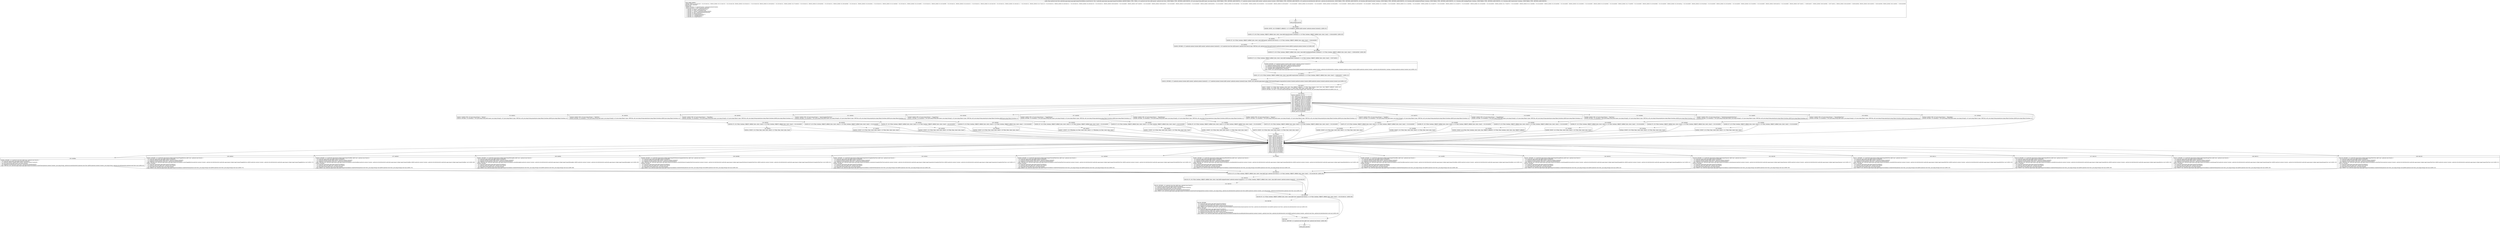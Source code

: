 digraph "CFG forandroidx.appcompat.app.AppCompatViewInflater.createView(Landroid\/view\/View;Ljava\/lang\/String;Landroid\/content\/Context;Landroid\/util\/AttributeSet;ZZZZ)Landroid\/view\/View;" {
Node_78 [shape=record,label="{78\:\ ?|MTH_ENTER_BLOCK\l}"];
Node_80 [shape=record,label="{80\:\ 0x0000|0x0000: MOVE  (r0 I:??[OBJECT, ARRAY]) = (r7 I:??[OBJECT, ARRAY] A[D('context' android.content.Context)])  (LINE:101)\l}"];
Node_81 [shape=record,label="{81\:\ 0x0001|0x0001: IF  (r9 I:??[int, boolean, OBJECT, ARRAY, byte, short, char] A[D('inheritContext' boolean)]) == (0 ??[int, boolean, OBJECT, ARRAY, byte, short, char])  \-\> B:84:0x0009  (LINE:105)\l}"];
Node_82 [shape=record,label="{82\:\ 0x0003|0x0003: IF  (r5 I:??[int, boolean, OBJECT, ARRAY, byte, short, char] A[D('parent' android.view.View)]) == (0 ??[int, boolean, OBJECT, ARRAY, byte, short, char])  \-\> B:84:0x0009 \l}"];
Node_83 [shape=record,label="{83\:\ 0x0005|0x0005: INVOKE  (r7 I:android.content.Context A[D('context' android.content.Context)]) = (r5 I:android.view.View A[D('parent' android.view.View)]) type: VIRTUAL call: android.view.View.getContext():android.content.Context A[MD:():android.content.Context (c)] (LINE:106)\l}"];
Node_84 [shape=record,label="{84\:\ 0x0009|0x0009: IF  (r10 I:??[int, boolean, OBJECT, ARRAY, byte, short, char] A[D('readAndroidTheme' boolean)]) != (0 ??[int, boolean, OBJECT, ARRAY, byte, short, char])  \-\> B:86:0x000d  (LINE:108)\l}"];
Node_85 [shape=record,label="{85\:\ 0x000b|0x000b: IF  (r11 I:??[int, boolean, OBJECT, ARRAY, byte, short, char] A[D('readAppTheme' boolean)]) == (0 ??[int, boolean, OBJECT, ARRAY, byte, short, char])  \-\> B:87:0x0011 \l}"];
Node_87 [shape=record,label="{87\:\ 0x0011|0x0011: IF  (r12 I:??[int, boolean, OBJECT, ARRAY, byte, short, char] A[D('wrapContext' boolean)]) == (0 ??[int, boolean, OBJECT, ARRAY, byte, short, char])  \-\> B:89:0x0017  (LINE:112)\l}"];
Node_88 [shape=record,label="{88\:\ 0x0013|0x0013: INVOKE  (r7 I:android.content.Context A[D('context' android.content.Context)]) = (r7 I:android.content.Context A[D('context' android.content.Context)]) type: STATIC call: androidx.appcompat.widget.TintContextWrapper.wrap(android.content.Context):android.content.Context A[MD:(android.content.Context):android.content.Context (m)] (LINE:113)\l}"];
Node_89 [shape=record,label="{89\:\ 0x0017|0x0017: CONST  (r1 I:??[int, float, boolean, short, byte, char, OBJECT, ARRAY]) = (0 ??[int, float, boolean, short, byte, char, OBJECT, ARRAY])  (LINE:116)\l0x0018: CONST  (r2 I:??[int, float, short, byte, char]) = (\-1 ??[int, float, short, byte, char])  (LINE:119)\l0x0019: INVOKE  (r3 I:int) = (r6 I:java.lang.String A[D('name' java.lang.String)]) type: VIRTUAL call: java.lang.String.hashCode():int A[MD:():int (c)]\l}"];
Node_90 [shape=record,label="{90\:\ 0x001d|0x001d: SWITCH  (r3 I:??)\l case \-1946472170: goto B:131:0x00ad\l case \-1455429095: goto B:128:0x00a2\l case \-1346021293: goto B:125:0x0097\l case \-938935918: goto B:122:0x008d\l case \-937446323: goto B:119:0x0083\l case \-658531749: goto B:116:0x0078\l case \-339785223: goto B:113:0x006e\l case 776382189: goto B:110:0x0064\l case 799298502: goto B:107:0x0059\l case 1125864064: goto B:104:0x004f\l case 1413872058: goto B:101:0x0043\l case 1601505219: goto B:98:0x0038\l case 1666676343: goto B:95:0x002d\l case 2001146706: goto B:92:0x0022\l default: goto B:134:0x00b7 \l}"];
Node_92 [shape=record,label="{92\:\ 0x0022|0x0022: CONST_STR  (r3 I:java.lang.String) =  \"Button\" \l0x0024: INVOKE  (r3 I:boolean) = (r6 I:java.lang.String A[D('name' java.lang.String)]), (r3 I:java.lang.Object) type: VIRTUAL call: java.lang.String.equals(java.lang.Object):boolean A[MD:(java.lang.Object):boolean (c)]\l}"];
Node_93 [shape=record,label="{93\:\ 0x0028|0x0028: IF  (r3 I:??[int, boolean, OBJECT, ARRAY, byte, short, char]) == (0 ??[int, boolean, OBJECT, ARRAY, byte, short, char])  \-\> B:134:0x00b7 \l}"];
Node_94 [shape=record,label="{94\:\ 0x002a|0x002a: CONST  (r2 I:??[int, float, short, byte, char]) = (2 ??[int, float, short, byte, char]) \l}"];
Node_95 [shape=record,label="{95\:\ 0x002d|0x002d: CONST_STR  (r3 I:java.lang.String) =  \"EditText\" \l0x002f: INVOKE  (r3 I:boolean) = (r6 I:java.lang.String A[D('name' java.lang.String)]), (r3 I:java.lang.Object) type: VIRTUAL call: java.lang.String.equals(java.lang.Object):boolean A[MD:(java.lang.Object):boolean (c)]\l}"];
Node_96 [shape=record,label="{96\:\ 0x0033|0x0033: IF  (r3 I:??[int, boolean, OBJECT, ARRAY, byte, short, char]) == (0 ??[int, boolean, OBJECT, ARRAY, byte, short, char])  \-\> B:134:0x00b7 \l}"];
Node_97 [shape=record,label="{97\:\ 0x0035|0x0035: CONST  (r2 I:??[int, float, short, byte, char]) = (3 ??[int, float, short, byte, char]) \l}"];
Node_98 [shape=record,label="{98\:\ 0x0038|0x0038: CONST_STR  (r3 I:java.lang.String) =  \"CheckBox\" \l0x003a: INVOKE  (r3 I:boolean) = (r6 I:java.lang.String A[D('name' java.lang.String)]), (r3 I:java.lang.Object) type: VIRTUAL call: java.lang.String.equals(java.lang.Object):boolean A[MD:(java.lang.Object):boolean (c)]\l}"];
Node_99 [shape=record,label="{99\:\ 0x003e|0x003e: IF  (r3 I:??[int, boolean, OBJECT, ARRAY, byte, short, char]) == (0 ??[int, boolean, OBJECT, ARRAY, byte, short, char])  \-\> B:134:0x00b7 \l}"];
Node_100 [shape=record,label="{100\:\ 0x0040|0x0040: CONST  (r2 I:??[int, float, short, byte, char]) = (6 ??[int, float, short, byte, char]) \l}"];
Node_101 [shape=record,label="{101\:\ 0x0043|0x0043: CONST_STR  (r3 I:java.lang.String) =  \"AutoCompleteTextView\" \l0x0045: INVOKE  (r3 I:boolean) = (r6 I:java.lang.String A[D('name' java.lang.String)]), (r3 I:java.lang.Object) type: VIRTUAL call: java.lang.String.equals(java.lang.Object):boolean A[MD:(java.lang.Object):boolean (c)]\l}"];
Node_102 [shape=record,label="{102\:\ 0x0049|0x0049: IF  (r3 I:??[int, boolean, OBJECT, ARRAY, byte, short, char]) == (0 ??[int, boolean, OBJECT, ARRAY, byte, short, char])  \-\> B:134:0x00b7 \l}"];
Node_103 [shape=record,label="{103\:\ 0x004b|0x004b: CONST  (r2 I:??[int, float, short, byte, char]) = (9 ??[int, float, short, byte, char]) \l}"];
Node_104 [shape=record,label="{104\:\ 0x004f|0x004f: CONST_STR  (r3 I:java.lang.String) =  \"ImageView\" \l0x0051: INVOKE  (r3 I:boolean) = (r6 I:java.lang.String A[D('name' java.lang.String)]), (r3 I:java.lang.Object) type: VIRTUAL call: java.lang.String.equals(java.lang.Object):boolean A[MD:(java.lang.Object):boolean (c)]\l}"];
Node_105 [shape=record,label="{105\:\ 0x0055|0x0055: IF  (r3 I:??[int, boolean, OBJECT, ARRAY, byte, short, char]) == (0 ??[int, boolean, OBJECT, ARRAY, byte, short, char])  \-\> B:134:0x00b7 \l}"];
Node_106 [shape=record,label="{106\:\ 0x0057|0x0057: CONST  (r2 I:??[boolean, int, float, short, byte, char]) = (1 ??[boolean, int, float, short, byte, char]) \l}"];
Node_107 [shape=record,label="{107\:\ 0x0059|0x0059: CONST_STR  (r3 I:java.lang.String) =  \"ToggleButton\" \l0x005b: INVOKE  (r3 I:boolean) = (r6 I:java.lang.String A[D('name' java.lang.String)]), (r3 I:java.lang.Object) type: VIRTUAL call: java.lang.String.equals(java.lang.Object):boolean A[MD:(java.lang.Object):boolean (c)]\l}"];
Node_108 [shape=record,label="{108\:\ 0x005f|0x005f: IF  (r3 I:??[int, boolean, OBJECT, ARRAY, byte, short, char]) == (0 ??[int, boolean, OBJECT, ARRAY, byte, short, char])  \-\> B:134:0x00b7 \l}"];
Node_109 [shape=record,label="{109\:\ 0x0061|0x0061: CONST  (r2 I:??[int, float, short, byte, char]) = (13 ??[int, float, short, byte, char]) \l}"];
Node_110 [shape=record,label="{110\:\ 0x0064|0x0064: CONST_STR  (r3 I:java.lang.String) =  \"RadioButton\" \l0x0066: INVOKE  (r3 I:boolean) = (r6 I:java.lang.String A[D('name' java.lang.String)]), (r3 I:java.lang.Object) type: VIRTUAL call: java.lang.String.equals(java.lang.Object):boolean A[MD:(java.lang.Object):boolean (c)]\l}"];
Node_111 [shape=record,label="{111\:\ 0x006a|0x006a: IF  (r3 I:??[int, boolean, OBJECT, ARRAY, byte, short, char]) == (0 ??[int, boolean, OBJECT, ARRAY, byte, short, char])  \-\> B:134:0x00b7 \l}"];
Node_112 [shape=record,label="{112\:\ 0x006c|0x006c: CONST  (r2 I:??[int, float, short, byte, char]) = (7 ??[int, float, short, byte, char]) \l}"];
Node_113 [shape=record,label="{113\:\ 0x006e|0x006e: CONST_STR  (r3 I:java.lang.String) =  \"Spinner\" \l0x0070: INVOKE  (r3 I:boolean) = (r6 I:java.lang.String A[D('name' java.lang.String)]), (r3 I:java.lang.Object) type: VIRTUAL call: java.lang.String.equals(java.lang.Object):boolean A[MD:(java.lang.Object):boolean (c)]\l}"];
Node_114 [shape=record,label="{114\:\ 0x0074|0x0074: IF  (r3 I:??[int, boolean, OBJECT, ARRAY, byte, short, char]) == (0 ??[int, boolean, OBJECT, ARRAY, byte, short, char])  \-\> B:134:0x00b7 \l}"];
Node_115 [shape=record,label="{115\:\ 0x0076|0x0076: CONST  (r2 I:??[int, float, short, byte, char]) = (4 ??[int, float, short, byte, char]) \l}"];
Node_116 [shape=record,label="{116\:\ 0x0078|0x0078: CONST_STR  (r3 I:java.lang.String) =  \"SeekBar\" \l0x007a: INVOKE  (r3 I:boolean) = (r6 I:java.lang.String A[D('name' java.lang.String)]), (r3 I:java.lang.Object) type: VIRTUAL call: java.lang.String.equals(java.lang.Object):boolean A[MD:(java.lang.Object):boolean (c)]\l}"];
Node_117 [shape=record,label="{117\:\ 0x007e|0x007e: IF  (r3 I:??[int, boolean, OBJECT, ARRAY, byte, short, char]) == (0 ??[int, boolean, OBJECT, ARRAY, byte, short, char])  \-\> B:134:0x00b7 \l}"];
Node_118 [shape=record,label="{118\:\ 0x0080|0x0080: CONST  (r2 I:??[int, float, short, byte, char]) = (12 ??[int, float, short, byte, char]) \l}"];
Node_119 [shape=record,label="{119\:\ 0x0083|0x0083: CONST_STR  (r3 I:java.lang.String) =  \"ImageButton\" \l0x0085: INVOKE  (r3 I:boolean) = (r6 I:java.lang.String A[D('name' java.lang.String)]), (r3 I:java.lang.Object) type: VIRTUAL call: java.lang.String.equals(java.lang.Object):boolean A[MD:(java.lang.Object):boolean (c)]\l}"];
Node_120 [shape=record,label="{120\:\ 0x0089|0x0089: IF  (r3 I:??[int, boolean, OBJECT, ARRAY, byte, short, char]) == (0 ??[int, boolean, OBJECT, ARRAY, byte, short, char])  \-\> B:134:0x00b7 \l}"];
Node_121 [shape=record,label="{121\:\ 0x008b|0x008b: CONST  (r2 I:??[int, float, short, byte, char]) = (5 ??[int, float, short, byte, char]) \l}"];
Node_122 [shape=record,label="{122\:\ 0x008d|0x008d: CONST_STR  (r3 I:java.lang.String) =  \"TextView\" \l0x008f: INVOKE  (r3 I:boolean) = (r6 I:java.lang.String A[D('name' java.lang.String)]), (r3 I:java.lang.Object) type: VIRTUAL call: java.lang.String.equals(java.lang.Object):boolean A[MD:(java.lang.Object):boolean (c)]\l}"];
Node_123 [shape=record,label="{123\:\ 0x0093|0x0093: IF  (r3 I:??[int, boolean, OBJECT, ARRAY, byte, short, char]) == (0 ??[int, boolean, OBJECT, ARRAY, byte, short, char])  \-\> B:134:0x00b7 \l}"];
Node_124 [shape=record,label="{124\:\ 0x0095|0x0095: CONST  (r2 I:??[int, float, boolean, short, byte, char, OBJECT, ARRAY]) = (0 ??[int, float, boolean, short, byte, char, OBJECT, ARRAY]) \l}"];
Node_125 [shape=record,label="{125\:\ 0x0097|0x0097: CONST_STR  (r3 I:java.lang.String) =  \"MultiAutoCompleteTextView\" \l0x0099: INVOKE  (r3 I:boolean) = (r6 I:java.lang.String A[D('name' java.lang.String)]), (r3 I:java.lang.Object) type: VIRTUAL call: java.lang.String.equals(java.lang.Object):boolean A[MD:(java.lang.Object):boolean (c)]\l}"];
Node_126 [shape=record,label="{126\:\ 0x009d|0x009d: IF  (r3 I:??[int, boolean, OBJECT, ARRAY, byte, short, char]) == (0 ??[int, boolean, OBJECT, ARRAY, byte, short, char])  \-\> B:134:0x00b7 \l}"];
Node_127 [shape=record,label="{127\:\ 0x009f|0x009f: CONST  (r2 I:??[int, float, short, byte, char]) = (10 ??[int, float, short, byte, char]) \l}"];
Node_128 [shape=record,label="{128\:\ 0x00a2|0x00a2: CONST_STR  (r3 I:java.lang.String) =  \"CheckedTextView\" \l0x00a4: INVOKE  (r3 I:boolean) = (r6 I:java.lang.String A[D('name' java.lang.String)]), (r3 I:java.lang.Object) type: VIRTUAL call: java.lang.String.equals(java.lang.Object):boolean A[MD:(java.lang.Object):boolean (c)]\l}"];
Node_129 [shape=record,label="{129\:\ 0x00a8|0x00a8: IF  (r3 I:??[int, boolean, OBJECT, ARRAY, byte, short, char]) == (0 ??[int, boolean, OBJECT, ARRAY, byte, short, char])  \-\> B:134:0x00b7 \l}"];
Node_130 [shape=record,label="{130\:\ 0x00aa|0x00aa: CONST  (r2 I:??[int, float, short, byte, char]) = (8 ??[int, float, short, byte, char]) \l}"];
Node_131 [shape=record,label="{131\:\ 0x00ad|0x00ad: CONST_STR  (r3 I:java.lang.String) =  \"RatingBar\" \l0x00af: INVOKE  (r3 I:boolean) = (r6 I:java.lang.String A[D('name' java.lang.String)]), (r3 I:java.lang.Object) type: VIRTUAL call: java.lang.String.equals(java.lang.Object):boolean A[MD:(java.lang.Object):boolean (c)]\l}"];
Node_132 [shape=record,label="{132\:\ 0x00b3|0x00b3: IF  (r3 I:??[int, boolean, OBJECT, ARRAY, byte, short, char]) == (0 ??[int, boolean, OBJECT, ARRAY, byte, short, char])  \-\> B:134:0x00b7 \l}"];
Node_133 [shape=record,label="{133\:\ 0x00b5|0x00b5: CONST  (r2 I:??[int, float, short, byte, char]) = (11 ??[int, float, short, byte, char]) \l}"];
Node_134 [shape=record,label="{134\:\ 0x00b7|0x00b7: SWITCH  (r2 I:??)\l case 0: goto B:149:0x0129\l case 1: goto B:148:0x0121\l case 2: goto B:147:0x0119\l case 3: goto B:146:0x0111\l case 4: goto B:145:0x0109\l case 5: goto B:144:0x0101\l case 6: goto B:143:0x00f9\l case 7: goto B:142:0x00f1\l case 8: goto B:141:0x00e9\l case 9: goto B:140:0x00e1\l case 10: goto B:139:0x00d9\l case 11: goto B:138:0x00d1\l case 12: goto B:137:0x00c9\l case 13: goto B:136:0x00c0\l default: goto B:135:0x00ba \l}"];
Node_135 [shape=record,label="{135\:\ 0x00ba|0x00ba: INVOKE  (r1 I:android.view.View A[D('view' android.view.View)]) = \l  (r4 I:androidx.appcompat.app.AppCompatViewInflater)\l  (r7 I:android.content.Context A[D('context' android.content.Context)])\l  (r6 I:java.lang.String A[D('name' java.lang.String)])\l  (r8 I:android.util.AttributeSet A[D('attrs' android.util.AttributeSet)])\l type: VIRTUAL call: androidx.appcompat.app.AppCompatViewInflater.createView(android.content.Context, java.lang.String, android.util.AttributeSet):android.view.View A[MD:(android.content.Context, java.lang.String, android.util.AttributeSet):android.view.View (m)] (LINE:181)\l}"];
Node_150 [shape=record,label="{150\:\ 0x0131|0x0131: IF  (r1 I:??[int, boolean, OBJECT, ARRAY, byte, short, char] A[D('view' android.view.View)]) != (0 ??[int, boolean, OBJECT, ARRAY, byte, short, char])  \-\> B:153:0x0139  (LINE:184)\l}"];
Node_151 [shape=record,label="{151\:\ 0x0133|0x0133: IF  (r0 I:??[int, boolean, OBJECT, ARRAY, byte, short, char] A[D('originalContext' android.content.Context)]) == (r7 I:??[int, boolean, OBJECT, ARRAY, byte, short, char] A[D('context' android.content.Context)])  \-\> B:153:0x0139 \l}"];
Node_152 [shape=record,label="{152\:\ 0x0135|0x0135: INVOKE  (r1 I:android.view.View A[D('view' android.view.View)]) = \l  (r4 I:androidx.appcompat.app.AppCompatViewInflater)\l  (r7 I:android.content.Context A[D('context' android.content.Context)])\l  (r6 I:java.lang.String A[D('name' java.lang.String)])\l  (r8 I:android.util.AttributeSet A[D('attrs' android.util.AttributeSet)])\l type: DIRECT call: androidx.appcompat.app.AppCompatViewInflater.createViewFromTag(android.content.Context, java.lang.String, android.util.AttributeSet):android.view.View A[MD:(android.content.Context, java.lang.String, android.util.AttributeSet):android.view.View (m)] (LINE:187)\l}"];
Node_153 [shape=record,label="{153\:\ 0x0139|0x0139: IF  (r1 I:??[int, boolean, OBJECT, ARRAY, byte, short, char] A[D('view' android.view.View)]) == (0 ??[int, boolean, OBJECT, ARRAY, byte, short, char])  \-\> B:155:0x0141  (LINE:190)\l}"];
Node_154 [shape=record,label="{154\:\ 0x013b|0x013b: INVOKE  \l  (r4 I:androidx.appcompat.app.AppCompatViewInflater)\l  (r1 I:android.view.View A[D('view' android.view.View)])\l  (r8 I:android.util.AttributeSet A[D('attrs' android.util.AttributeSet)])\l type: DIRECT call: androidx.appcompat.app.AppCompatViewInflater.checkOnClickListener(android.view.View, android.util.AttributeSet):void A[MD:(android.view.View, android.util.AttributeSet):void (m)] (LINE:192)\l0x013e: INVOKE  \l  (r4 I:androidx.appcompat.app.AppCompatViewInflater)\l  (r7 I:android.content.Context A[D('context' android.content.Context)])\l  (r1 I:android.view.View A[D('view' android.view.View)])\l  (r8 I:android.util.AttributeSet A[D('attrs' android.util.AttributeSet)])\l type: DIRECT call: androidx.appcompat.app.AppCompatViewInflater.backportAccessibilityAttributes(android.content.Context, android.view.View, android.util.AttributeSet):void A[MD:(android.content.Context, android.view.View, android.util.AttributeSet):void (m)] (LINE:193)\l}"];
Node_155 [shape=record,label="{155\:\ 0x0141|RETURN\l|0x0141: RETURN  (r1 I:android.view.View A[D('view' android.view.View)])  (LINE:196)\l}"];
Node_79 [shape=record,label="{79\:\ ?|MTH_EXIT_BLOCK\l}"];
Node_136 [shape=record,label="{136\:\ 0x00c0|0x00c0: INVOKE  (r1 I:androidx.appcompat.widget.AppCompatToggleButton A[D('view' android.view.View)]) = \l  (r4 I:androidx.appcompat.app.AppCompatViewInflater)\l  (r7 I:android.content.Context A[D('context' android.content.Context)])\l  (r8 I:android.util.AttributeSet A[D('attrs' android.util.AttributeSet)])\l type: VIRTUAL call: androidx.appcompat.app.AppCompatViewInflater.createToggleButton(android.content.Context, android.util.AttributeSet):androidx.appcompat.widget.AppCompatToggleButton A[MD:(android.content.Context, android.util.AttributeSet):androidx.appcompat.widget.AppCompatToggleButton (m)] (LINE:173)\l0x00c4: INVOKE  \l  (r4 I:androidx.appcompat.app.AppCompatViewInflater)\l  (r1 I:android.view.View A[D('view' android.view.View)])\l  (r6 I:java.lang.String A[D('name' java.lang.String)])\l type: DIRECT call: androidx.appcompat.app.AppCompatViewInflater.verifyNotNull(android.view.View, java.lang.String):void A[MD:(android.view.View, java.lang.String):void (m)] (LINE:174)\l}"];
Node_137 [shape=record,label="{137\:\ 0x00c9|0x00c9: INVOKE  (r1 I:androidx.appcompat.widget.AppCompatSeekBar A[D('view' android.view.View)]) = \l  (r4 I:androidx.appcompat.app.AppCompatViewInflater)\l  (r7 I:android.content.Context A[D('context' android.content.Context)])\l  (r8 I:android.util.AttributeSet A[D('attrs' android.util.AttributeSet)])\l type: VIRTUAL call: androidx.appcompat.app.AppCompatViewInflater.createSeekBar(android.content.Context, android.util.AttributeSet):androidx.appcompat.widget.AppCompatSeekBar A[MD:(android.content.Context, android.util.AttributeSet):androidx.appcompat.widget.AppCompatSeekBar (m)] (LINE:169)\l0x00cd: INVOKE  \l  (r4 I:androidx.appcompat.app.AppCompatViewInflater)\l  (r1 I:android.view.View A[D('view' android.view.View)])\l  (r6 I:java.lang.String A[D('name' java.lang.String)])\l type: DIRECT call: androidx.appcompat.app.AppCompatViewInflater.verifyNotNull(android.view.View, java.lang.String):void A[MD:(android.view.View, java.lang.String):void (m)] (LINE:170)\l}"];
Node_138 [shape=record,label="{138\:\ 0x00d1|0x00d1: INVOKE  (r1 I:androidx.appcompat.widget.AppCompatRatingBar A[D('view' android.view.View)]) = \l  (r4 I:androidx.appcompat.app.AppCompatViewInflater)\l  (r7 I:android.content.Context A[D('context' android.content.Context)])\l  (r8 I:android.util.AttributeSet A[D('attrs' android.util.AttributeSet)])\l type: VIRTUAL call: androidx.appcompat.app.AppCompatViewInflater.createRatingBar(android.content.Context, android.util.AttributeSet):androidx.appcompat.widget.AppCompatRatingBar A[MD:(android.content.Context, android.util.AttributeSet):androidx.appcompat.widget.AppCompatRatingBar (m)] (LINE:165)\l0x00d5: INVOKE  \l  (r4 I:androidx.appcompat.app.AppCompatViewInflater)\l  (r1 I:android.view.View A[D('view' android.view.View)])\l  (r6 I:java.lang.String A[D('name' java.lang.String)])\l type: DIRECT call: androidx.appcompat.app.AppCompatViewInflater.verifyNotNull(android.view.View, java.lang.String):void A[MD:(android.view.View, java.lang.String):void (m)] (LINE:166)\l}"];
Node_139 [shape=record,label="{139\:\ 0x00d9|0x00d9: INVOKE  (r1 I:androidx.appcompat.widget.AppCompatMultiAutoCompleteTextView A[D('view' android.view.View)]) = \l  (r4 I:androidx.appcompat.app.AppCompatViewInflater)\l  (r7 I:android.content.Context A[D('context' android.content.Context)])\l  (r8 I:android.util.AttributeSet A[D('attrs' android.util.AttributeSet)])\l type: VIRTUAL call: androidx.appcompat.app.AppCompatViewInflater.createMultiAutoCompleteTextView(android.content.Context, android.util.AttributeSet):androidx.appcompat.widget.AppCompatMultiAutoCompleteTextView A[MD:(android.content.Context, android.util.AttributeSet):androidx.appcompat.widget.AppCompatMultiAutoCompleteTextView (m)] (LINE:161)\l0x00dd: INVOKE  \l  (r4 I:androidx.appcompat.app.AppCompatViewInflater)\l  (r1 I:android.view.View A[D('view' android.view.View)])\l  (r6 I:java.lang.String A[D('name' java.lang.String)])\l type: DIRECT call: androidx.appcompat.app.AppCompatViewInflater.verifyNotNull(android.view.View, java.lang.String):void A[MD:(android.view.View, java.lang.String):void (m)] (LINE:162)\l}"];
Node_140 [shape=record,label="{140\:\ 0x00e1|0x00e1: INVOKE  (r1 I:androidx.appcompat.widget.AppCompatAutoCompleteTextView A[D('view' android.view.View)]) = \l  (r4 I:androidx.appcompat.app.AppCompatViewInflater)\l  (r7 I:android.content.Context A[D('context' android.content.Context)])\l  (r8 I:android.util.AttributeSet A[D('attrs' android.util.AttributeSet)])\l type: VIRTUAL call: androidx.appcompat.app.AppCompatViewInflater.createAutoCompleteTextView(android.content.Context, android.util.AttributeSet):androidx.appcompat.widget.AppCompatAutoCompleteTextView A[MD:(android.content.Context, android.util.AttributeSet):androidx.appcompat.widget.AppCompatAutoCompleteTextView (m)] (LINE:157)\l0x00e5: INVOKE  \l  (r4 I:androidx.appcompat.app.AppCompatViewInflater)\l  (r1 I:android.view.View A[D('view' android.view.View)])\l  (r6 I:java.lang.String A[D('name' java.lang.String)])\l type: DIRECT call: androidx.appcompat.app.AppCompatViewInflater.verifyNotNull(android.view.View, java.lang.String):void A[MD:(android.view.View, java.lang.String):void (m)] (LINE:158)\l}"];
Node_141 [shape=record,label="{141\:\ 0x00e9|0x00e9: INVOKE  (r1 I:androidx.appcompat.widget.AppCompatCheckedTextView A[D('view' android.view.View)]) = \l  (r4 I:androidx.appcompat.app.AppCompatViewInflater)\l  (r7 I:android.content.Context A[D('context' android.content.Context)])\l  (r8 I:android.util.AttributeSet A[D('attrs' android.util.AttributeSet)])\l type: VIRTUAL call: androidx.appcompat.app.AppCompatViewInflater.createCheckedTextView(android.content.Context, android.util.AttributeSet):androidx.appcompat.widget.AppCompatCheckedTextView A[MD:(android.content.Context, android.util.AttributeSet):androidx.appcompat.widget.AppCompatCheckedTextView (m)] (LINE:153)\l0x00ed: INVOKE  \l  (r4 I:androidx.appcompat.app.AppCompatViewInflater)\l  (r1 I:android.view.View A[D('view' android.view.View)])\l  (r6 I:java.lang.String A[D('name' java.lang.String)])\l type: DIRECT call: androidx.appcompat.app.AppCompatViewInflater.verifyNotNull(android.view.View, java.lang.String):void A[MD:(android.view.View, java.lang.String):void (m)] (LINE:154)\l}"];
Node_142 [shape=record,label="{142\:\ 0x00f1|0x00f1: INVOKE  (r1 I:androidx.appcompat.widget.AppCompatRadioButton A[D('view' android.view.View)]) = \l  (r4 I:androidx.appcompat.app.AppCompatViewInflater)\l  (r7 I:android.content.Context A[D('context' android.content.Context)])\l  (r8 I:android.util.AttributeSet A[D('attrs' android.util.AttributeSet)])\l type: VIRTUAL call: androidx.appcompat.app.AppCompatViewInflater.createRadioButton(android.content.Context, android.util.AttributeSet):androidx.appcompat.widget.AppCompatRadioButton A[MD:(android.content.Context, android.util.AttributeSet):androidx.appcompat.widget.AppCompatRadioButton (m)] (LINE:149)\l0x00f5: INVOKE  \l  (r4 I:androidx.appcompat.app.AppCompatViewInflater)\l  (r1 I:android.view.View A[D('view' android.view.View)])\l  (r6 I:java.lang.String A[D('name' java.lang.String)])\l type: DIRECT call: androidx.appcompat.app.AppCompatViewInflater.verifyNotNull(android.view.View, java.lang.String):void A[MD:(android.view.View, java.lang.String):void (m)] (LINE:150)\l}"];
Node_143 [shape=record,label="{143\:\ 0x00f9|0x00f9: INVOKE  (r1 I:androidx.appcompat.widget.AppCompatCheckBox A[D('view' android.view.View)]) = \l  (r4 I:androidx.appcompat.app.AppCompatViewInflater)\l  (r7 I:android.content.Context A[D('context' android.content.Context)])\l  (r8 I:android.util.AttributeSet A[D('attrs' android.util.AttributeSet)])\l type: VIRTUAL call: androidx.appcompat.app.AppCompatViewInflater.createCheckBox(android.content.Context, android.util.AttributeSet):androidx.appcompat.widget.AppCompatCheckBox A[MD:(android.content.Context, android.util.AttributeSet):androidx.appcompat.widget.AppCompatCheckBox (m)] (LINE:145)\l0x00fd: INVOKE  \l  (r4 I:androidx.appcompat.app.AppCompatViewInflater)\l  (r1 I:android.view.View A[D('view' android.view.View)])\l  (r6 I:java.lang.String A[D('name' java.lang.String)])\l type: DIRECT call: androidx.appcompat.app.AppCompatViewInflater.verifyNotNull(android.view.View, java.lang.String):void A[MD:(android.view.View, java.lang.String):void (m)] (LINE:146)\l}"];
Node_144 [shape=record,label="{144\:\ 0x0101|0x0101: INVOKE  (r1 I:androidx.appcompat.widget.AppCompatImageButton A[D('view' android.view.View)]) = \l  (r4 I:androidx.appcompat.app.AppCompatViewInflater)\l  (r7 I:android.content.Context A[D('context' android.content.Context)])\l  (r8 I:android.util.AttributeSet A[D('attrs' android.util.AttributeSet)])\l type: VIRTUAL call: androidx.appcompat.app.AppCompatViewInflater.createImageButton(android.content.Context, android.util.AttributeSet):androidx.appcompat.widget.AppCompatImageButton A[MD:(android.content.Context, android.util.AttributeSet):androidx.appcompat.widget.AppCompatImageButton (m)] (LINE:141)\l0x0105: INVOKE  \l  (r4 I:androidx.appcompat.app.AppCompatViewInflater)\l  (r1 I:android.view.View A[D('view' android.view.View)])\l  (r6 I:java.lang.String A[D('name' java.lang.String)])\l type: DIRECT call: androidx.appcompat.app.AppCompatViewInflater.verifyNotNull(android.view.View, java.lang.String):void A[MD:(android.view.View, java.lang.String):void (m)] (LINE:142)\l}"];
Node_145 [shape=record,label="{145\:\ 0x0109|0x0109: INVOKE  (r1 I:androidx.appcompat.widget.AppCompatSpinner A[D('view' android.view.View)]) = \l  (r4 I:androidx.appcompat.app.AppCompatViewInflater)\l  (r7 I:android.content.Context A[D('context' android.content.Context)])\l  (r8 I:android.util.AttributeSet A[D('attrs' android.util.AttributeSet)])\l type: VIRTUAL call: androidx.appcompat.app.AppCompatViewInflater.createSpinner(android.content.Context, android.util.AttributeSet):androidx.appcompat.widget.AppCompatSpinner A[MD:(android.content.Context, android.util.AttributeSet):androidx.appcompat.widget.AppCompatSpinner (m)] (LINE:137)\l0x010d: INVOKE  \l  (r4 I:androidx.appcompat.app.AppCompatViewInflater)\l  (r1 I:android.view.View A[D('view' android.view.View)])\l  (r6 I:java.lang.String A[D('name' java.lang.String)])\l type: DIRECT call: androidx.appcompat.app.AppCompatViewInflater.verifyNotNull(android.view.View, java.lang.String):void A[MD:(android.view.View, java.lang.String):void (m)] (LINE:138)\l}"];
Node_146 [shape=record,label="{146\:\ 0x0111|0x0111: INVOKE  (r1 I:androidx.appcompat.widget.AppCompatEditText A[D('view' android.view.View)]) = \l  (r4 I:androidx.appcompat.app.AppCompatViewInflater)\l  (r7 I:android.content.Context A[D('context' android.content.Context)])\l  (r8 I:android.util.AttributeSet A[D('attrs' android.util.AttributeSet)])\l type: VIRTUAL call: androidx.appcompat.app.AppCompatViewInflater.createEditText(android.content.Context, android.util.AttributeSet):androidx.appcompat.widget.AppCompatEditText A[MD:(android.content.Context, android.util.AttributeSet):androidx.appcompat.widget.AppCompatEditText (m)] (LINE:133)\l0x0115: INVOKE  \l  (r4 I:androidx.appcompat.app.AppCompatViewInflater)\l  (r1 I:android.view.View A[D('view' android.view.View)])\l  (r6 I:java.lang.String A[D('name' java.lang.String)])\l type: DIRECT call: androidx.appcompat.app.AppCompatViewInflater.verifyNotNull(android.view.View, java.lang.String):void A[MD:(android.view.View, java.lang.String):void (m)] (LINE:134)\l}"];
Node_147 [shape=record,label="{147\:\ 0x0119|0x0119: INVOKE  (r1 I:androidx.appcompat.widget.AppCompatButton A[D('view' android.view.View)]) = \l  (r4 I:androidx.appcompat.app.AppCompatViewInflater)\l  (r7 I:android.content.Context A[D('context' android.content.Context)])\l  (r8 I:android.util.AttributeSet A[D('attrs' android.util.AttributeSet)])\l type: VIRTUAL call: androidx.appcompat.app.AppCompatViewInflater.createButton(android.content.Context, android.util.AttributeSet):androidx.appcompat.widget.AppCompatButton A[MD:(android.content.Context, android.util.AttributeSet):androidx.appcompat.widget.AppCompatButton (m)] (LINE:129)\l0x011d: INVOKE  \l  (r4 I:androidx.appcompat.app.AppCompatViewInflater)\l  (r1 I:android.view.View A[D('view' android.view.View)])\l  (r6 I:java.lang.String A[D('name' java.lang.String)])\l type: DIRECT call: androidx.appcompat.app.AppCompatViewInflater.verifyNotNull(android.view.View, java.lang.String):void A[MD:(android.view.View, java.lang.String):void (m)] (LINE:130)\l}"];
Node_148 [shape=record,label="{148\:\ 0x0121|0x0121: INVOKE  (r1 I:androidx.appcompat.widget.AppCompatImageView A[D('view' android.view.View)]) = \l  (r4 I:androidx.appcompat.app.AppCompatViewInflater)\l  (r7 I:android.content.Context A[D('context' android.content.Context)])\l  (r8 I:android.util.AttributeSet A[D('attrs' android.util.AttributeSet)])\l type: VIRTUAL call: androidx.appcompat.app.AppCompatViewInflater.createImageView(android.content.Context, android.util.AttributeSet):androidx.appcompat.widget.AppCompatImageView A[MD:(android.content.Context, android.util.AttributeSet):androidx.appcompat.widget.AppCompatImageView (m)] (LINE:125)\l0x0125: INVOKE  \l  (r4 I:androidx.appcompat.app.AppCompatViewInflater)\l  (r1 I:android.view.View A[D('view' android.view.View)])\l  (r6 I:java.lang.String A[D('name' java.lang.String)])\l type: DIRECT call: androidx.appcompat.app.AppCompatViewInflater.verifyNotNull(android.view.View, java.lang.String):void A[MD:(android.view.View, java.lang.String):void (m)] (LINE:126)\l}"];
Node_149 [shape=record,label="{149\:\ 0x0129|0x0129: INVOKE  (r1 I:androidx.appcompat.widget.AppCompatTextView A[D('view' android.view.View)]) = \l  (r4 I:androidx.appcompat.app.AppCompatViewInflater)\l  (r7 I:android.content.Context A[D('context' android.content.Context)])\l  (r8 I:android.util.AttributeSet A[D('attrs' android.util.AttributeSet)])\l type: VIRTUAL call: androidx.appcompat.app.AppCompatViewInflater.createTextView(android.content.Context, android.util.AttributeSet):androidx.appcompat.widget.AppCompatTextView A[MD:(android.content.Context, android.util.AttributeSet):androidx.appcompat.widget.AppCompatTextView (m)] (LINE:121)\l0x012d: INVOKE  \l  (r4 I:androidx.appcompat.app.AppCompatViewInflater)\l  (r1 I:android.view.View A[D('view' android.view.View)])\l  (r6 I:java.lang.String A[D('name' java.lang.String)])\l type: DIRECT call: androidx.appcompat.app.AppCompatViewInflater.verifyNotNull(android.view.View, java.lang.String):void A[MD:(android.view.View, java.lang.String):void (m)] (LINE:122)\l}"];
Node_86 [shape=record,label="{86\:\ 0x000d|0x000d: INVOKE  (r7 I:android.content.Context A[D('context' android.content.Context)]) = \l  (r7 I:android.content.Context A[D('context' android.content.Context)])\l  (r8 I:android.util.AttributeSet A[D('attrs' android.util.AttributeSet)])\l  (r10 I:boolean A[D('readAndroidTheme' boolean)])\l  (r11 I:boolean A[D('readAppTheme' boolean)])\l type: STATIC call: androidx.appcompat.app.AppCompatViewInflater.themifyContext(android.content.Context, android.util.AttributeSet, boolean, boolean):android.content.Context A[MD:(android.content.Context, android.util.AttributeSet, boolean, boolean):android.content.Context (m)] (LINE:110)\l}"];
MethodNode[shape=record,label="{public final android.view.View androidx.appcompat.app.AppCompatViewInflater.createView((r4 'this' I:androidx.appcompat.app.AppCompatViewInflater A[IMMUTABLE_TYPE, THIS]), (r5 I:android.view.View A[D('parent' android.view.View), IMMUTABLE_TYPE, METHOD_ARGUMENT]), (r6 I:java.lang.String A[D('name' java.lang.String), IMMUTABLE_TYPE, METHOD_ARGUMENT]), (r7 I:android.content.Context A[D('context' android.content.Context), IMMUTABLE_TYPE, METHOD_ARGUMENT]), (r8 I:android.util.AttributeSet A[D('attrs' android.util.AttributeSet), IMMUTABLE_TYPE, METHOD_ARGUMENT]), (r9 I:boolean A[D('inheritContext' boolean), IMMUTABLE_TYPE, METHOD_ARGUMENT]), (r10 I:boolean A[D('readAndroidTheme' boolean), IMMUTABLE_TYPE, METHOD_ARGUMENT]), (r11 I:boolean A[D('readAppTheme' boolean), IMMUTABLE_TYPE, METHOD_ARGUMENT]), (r12 I:boolean A[D('wrapContext' boolean), IMMUTABLE_TYPE, METHOD_ARGUMENT]))  | USE_LINES_HINTS\lCROSS_EDGE: B:153:0x0139 \-\> B:155:0x0141, CROSS_EDGE: B:151:0x0133 \-\> B:153:0x0139, CROSS_EDGE: B:150:0x0131 \-\> B:153:0x0139, CROSS_EDGE: B:136:0x00c0 \-\> B:150:0x0131, CROSS_EDGE: B:137:0x00c9 \-\> B:150:0x0131, CROSS_EDGE: B:138:0x00d1 \-\> B:150:0x0131, CROSS_EDGE: B:139:0x00d9 \-\> B:150:0x0131, CROSS_EDGE: B:140:0x00e1 \-\> B:150:0x0131, CROSS_EDGE: B:141:0x00e9 \-\> B:150:0x0131, CROSS_EDGE: B:142:0x00f1 \-\> B:150:0x0131, CROSS_EDGE: B:143:0x00f9 \-\> B:150:0x0131, CROSS_EDGE: B:144:0x0101 \-\> B:150:0x0131, CROSS_EDGE: B:145:0x0109 \-\> B:150:0x0131, CROSS_EDGE: B:146:0x0111 \-\> B:150:0x0131, CROSS_EDGE: B:147:0x0119 \-\> B:150:0x0131, CROSS_EDGE: B:148:0x0121 \-\> B:150:0x0131, CROSS_EDGE: B:149:0x0129 \-\> B:150:0x0131, CROSS_EDGE: B:93:0x0028 \-\> B:134:0x00b7, CROSS_EDGE: B:97:0x0035 \-\> B:134:0x00b7, CROSS_EDGE: B:96:0x0033 \-\> B:134:0x00b7, CROSS_EDGE: B:100:0x0040 \-\> B:134:0x00b7, CROSS_EDGE: B:99:0x003e \-\> B:134:0x00b7, CROSS_EDGE: B:103:0x004b \-\> B:134:0x00b7, CROSS_EDGE: B:102:0x0049 \-\> B:134:0x00b7, CROSS_EDGE: B:106:0x0057 \-\> B:134:0x00b7, CROSS_EDGE: B:105:0x0055 \-\> B:134:0x00b7, CROSS_EDGE: B:109:0x0061 \-\> B:134:0x00b7, CROSS_EDGE: B:108:0x005f \-\> B:134:0x00b7, CROSS_EDGE: B:112:0x006c \-\> B:134:0x00b7, CROSS_EDGE: B:111:0x006a \-\> B:134:0x00b7, CROSS_EDGE: B:115:0x0076 \-\> B:134:0x00b7, CROSS_EDGE: B:114:0x0074 \-\> B:134:0x00b7, CROSS_EDGE: B:118:0x0080 \-\> B:134:0x00b7, CROSS_EDGE: B:117:0x007e \-\> B:134:0x00b7, CROSS_EDGE: B:121:0x008b \-\> B:134:0x00b7, CROSS_EDGE: B:120:0x0089 \-\> B:134:0x00b7, CROSS_EDGE: B:124:0x0095 \-\> B:134:0x00b7, CROSS_EDGE: B:123:0x0093 \-\> B:134:0x00b7, CROSS_EDGE: B:127:0x009f \-\> B:134:0x00b7, CROSS_EDGE: B:126:0x009d \-\> B:134:0x00b7, CROSS_EDGE: B:130:0x00aa \-\> B:134:0x00b7, CROSS_EDGE: B:129:0x00a8 \-\> B:134:0x00b7, CROSS_EDGE: B:133:0x00b5 \-\> B:134:0x00b7, CROSS_EDGE: B:132:0x00b3 \-\> B:134:0x00b7, CROSS_EDGE: B:90:0x001d \-\> B:134:0x00b7, CROSS_EDGE: B:87:0x0011 \-\> B:89:0x0017, CROSS_EDGE: B:85:0x000b \-\> B:87:0x0011, CROSS_EDGE: B:84:0x0009 \-\> B:86:0x000d, CROSS_EDGE: B:82:0x0003 \-\> B:84:0x0009, CROSS_EDGE: B:81:0x0001 \-\> B:84:0x0009\lINLINE_NOT_NEEDED\lDebug Info:\l  0x0001\-0x019b: r0 'originalContext' Landroid\/content\/Context;\l  0x0018\-0x019b: r1 'view' Landroid\/view\/View;\l  \-1 \-0x019b: r5 'parent' Landroid\/view\/View;\l  \-1 \-0x019b: r6 'name' Ljava\/lang\/String;\l  \-1 \-0x019b: r7 'context' Landroid\/content\/Context;\l  \-1 \-0x019b: r8 'attrs' Landroid\/util\/AttributeSet;\l  \-1 \-0x019b: r9 'inheritContext' Z\l  \-1 \-0x019b: r10 'readAndroidTheme' Z\l  \-1 \-0x019b: r11 'readAppTheme' Z\l  \-1 \-0x019b: r12 'wrapContext' Z\l}"];
MethodNode -> Node_78;Node_78 -> Node_80;
Node_80 -> Node_81;
Node_81 -> Node_82[style=dashed];
Node_81 -> Node_84;
Node_82 -> Node_83[style=dashed];
Node_82 -> Node_84;
Node_83 -> Node_84;
Node_84 -> Node_85[style=dashed];
Node_84 -> Node_86;
Node_85 -> Node_86[style=dashed];
Node_85 -> Node_87;
Node_87 -> Node_88[style=dashed];
Node_87 -> Node_89;
Node_88 -> Node_89;
Node_89 -> Node_90;
Node_90 -> Node_92;
Node_90 -> Node_95;
Node_90 -> Node_98;
Node_90 -> Node_101;
Node_90 -> Node_104;
Node_90 -> Node_107;
Node_90 -> Node_110;
Node_90 -> Node_113;
Node_90 -> Node_116;
Node_90 -> Node_119;
Node_90 -> Node_122;
Node_90 -> Node_125;
Node_90 -> Node_128;
Node_90 -> Node_131;
Node_90 -> Node_134;
Node_92 -> Node_93;
Node_93 -> Node_94[style=dashed];
Node_93 -> Node_134;
Node_94 -> Node_134;
Node_95 -> Node_96;
Node_96 -> Node_97[style=dashed];
Node_96 -> Node_134;
Node_97 -> Node_134;
Node_98 -> Node_99;
Node_99 -> Node_100[style=dashed];
Node_99 -> Node_134;
Node_100 -> Node_134;
Node_101 -> Node_102;
Node_102 -> Node_103[style=dashed];
Node_102 -> Node_134;
Node_103 -> Node_134;
Node_104 -> Node_105;
Node_105 -> Node_106[style=dashed];
Node_105 -> Node_134;
Node_106 -> Node_134;
Node_107 -> Node_108;
Node_108 -> Node_109[style=dashed];
Node_108 -> Node_134;
Node_109 -> Node_134;
Node_110 -> Node_111;
Node_111 -> Node_112[style=dashed];
Node_111 -> Node_134;
Node_112 -> Node_134;
Node_113 -> Node_114;
Node_114 -> Node_115[style=dashed];
Node_114 -> Node_134;
Node_115 -> Node_134;
Node_116 -> Node_117;
Node_117 -> Node_118[style=dashed];
Node_117 -> Node_134;
Node_118 -> Node_134;
Node_119 -> Node_120;
Node_120 -> Node_121[style=dashed];
Node_120 -> Node_134;
Node_121 -> Node_134;
Node_122 -> Node_123;
Node_123 -> Node_124[style=dashed];
Node_123 -> Node_134;
Node_124 -> Node_134;
Node_125 -> Node_126;
Node_126 -> Node_127[style=dashed];
Node_126 -> Node_134;
Node_127 -> Node_134;
Node_128 -> Node_129;
Node_129 -> Node_130[style=dashed];
Node_129 -> Node_134;
Node_130 -> Node_134;
Node_131 -> Node_132;
Node_132 -> Node_133[style=dashed];
Node_132 -> Node_134;
Node_133 -> Node_134;
Node_134 -> Node_135;
Node_134 -> Node_136;
Node_134 -> Node_137;
Node_134 -> Node_138;
Node_134 -> Node_139;
Node_134 -> Node_140;
Node_134 -> Node_141;
Node_134 -> Node_142;
Node_134 -> Node_143;
Node_134 -> Node_144;
Node_134 -> Node_145;
Node_134 -> Node_146;
Node_134 -> Node_147;
Node_134 -> Node_148;
Node_134 -> Node_149;
Node_135 -> Node_150;
Node_150 -> Node_151[style=dashed];
Node_150 -> Node_153;
Node_151 -> Node_152[style=dashed];
Node_151 -> Node_153;
Node_152 -> Node_153;
Node_153 -> Node_154[style=dashed];
Node_153 -> Node_155;
Node_154 -> Node_155;
Node_155 -> Node_79;
Node_136 -> Node_150;
Node_137 -> Node_150;
Node_138 -> Node_150;
Node_139 -> Node_150;
Node_140 -> Node_150;
Node_141 -> Node_150;
Node_142 -> Node_150;
Node_143 -> Node_150;
Node_144 -> Node_150;
Node_145 -> Node_150;
Node_146 -> Node_150;
Node_147 -> Node_150;
Node_148 -> Node_150;
Node_149 -> Node_150;
Node_86 -> Node_87;
}

